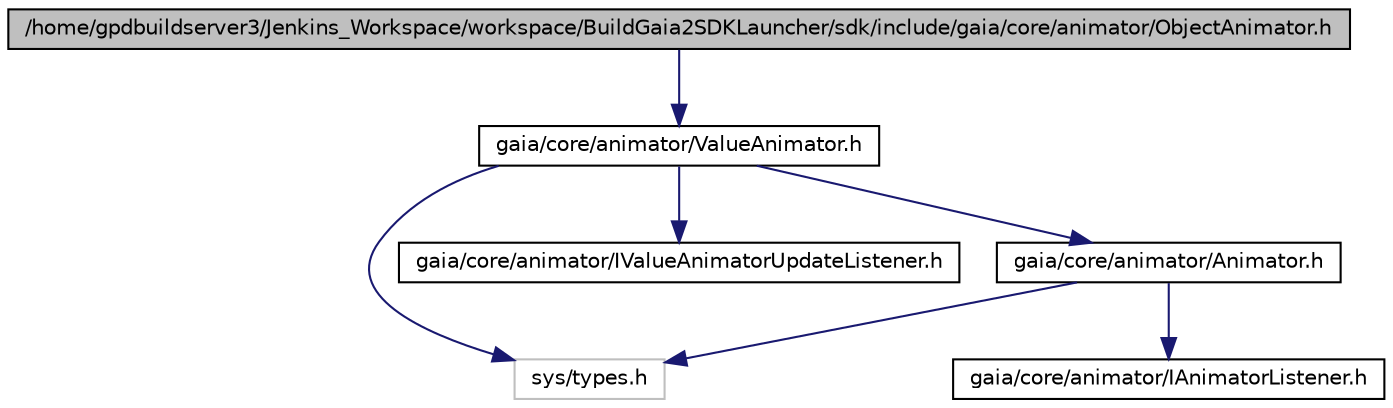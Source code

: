 digraph G
{
  edge [fontname="Helvetica",fontsize="10",labelfontname="Helvetica",labelfontsize="10"];
  node [fontname="Helvetica",fontsize="10",shape=record];
  Node1 [label="/home/gpdbuildserver3/Jenkins_Workspace/workspace/BuildGaia2SDKLauncher/sdk/include/gaia/core/animator/ObjectAnimator.h",height=0.2,width=0.4,color="black", fillcolor="grey75", style="filled" fontcolor="black"];
  Node1 -> Node2 [color="midnightblue",fontsize="10",style="solid",fontname="Helvetica"];
  Node2 [label="gaia/core/animator/ValueAnimator.h",height=0.2,width=0.4,color="black", fillcolor="white", style="filled",URL="$d0/d75/_value_animator_8h.html"];
  Node2 -> Node3 [color="midnightblue",fontsize="10",style="solid",fontname="Helvetica"];
  Node3 [label="sys/types.h",height=0.2,width=0.4,color="grey75", fillcolor="white", style="filled"];
  Node2 -> Node4 [color="midnightblue",fontsize="10",style="solid",fontname="Helvetica"];
  Node4 [label="gaia/core/animator/IValueAnimatorUpdateListener.h",height=0.2,width=0.4,color="black", fillcolor="white", style="filled",URL="$dc/d04/_i_value_animator_update_listener_8h.html"];
  Node2 -> Node5 [color="midnightblue",fontsize="10",style="solid",fontname="Helvetica"];
  Node5 [label="gaia/core/animator/Animator.h",height=0.2,width=0.4,color="black", fillcolor="white", style="filled",URL="$de/d70/_animator_8h.html"];
  Node5 -> Node6 [color="midnightblue",fontsize="10",style="solid",fontname="Helvetica"];
  Node6 [label="gaia/core/animator/IAnimatorListener.h",height=0.2,width=0.4,color="black", fillcolor="white", style="filled",URL="$d1/d7b/_i_animator_listener_8h.html"];
  Node5 -> Node3 [color="midnightblue",fontsize="10",style="solid",fontname="Helvetica"];
}
